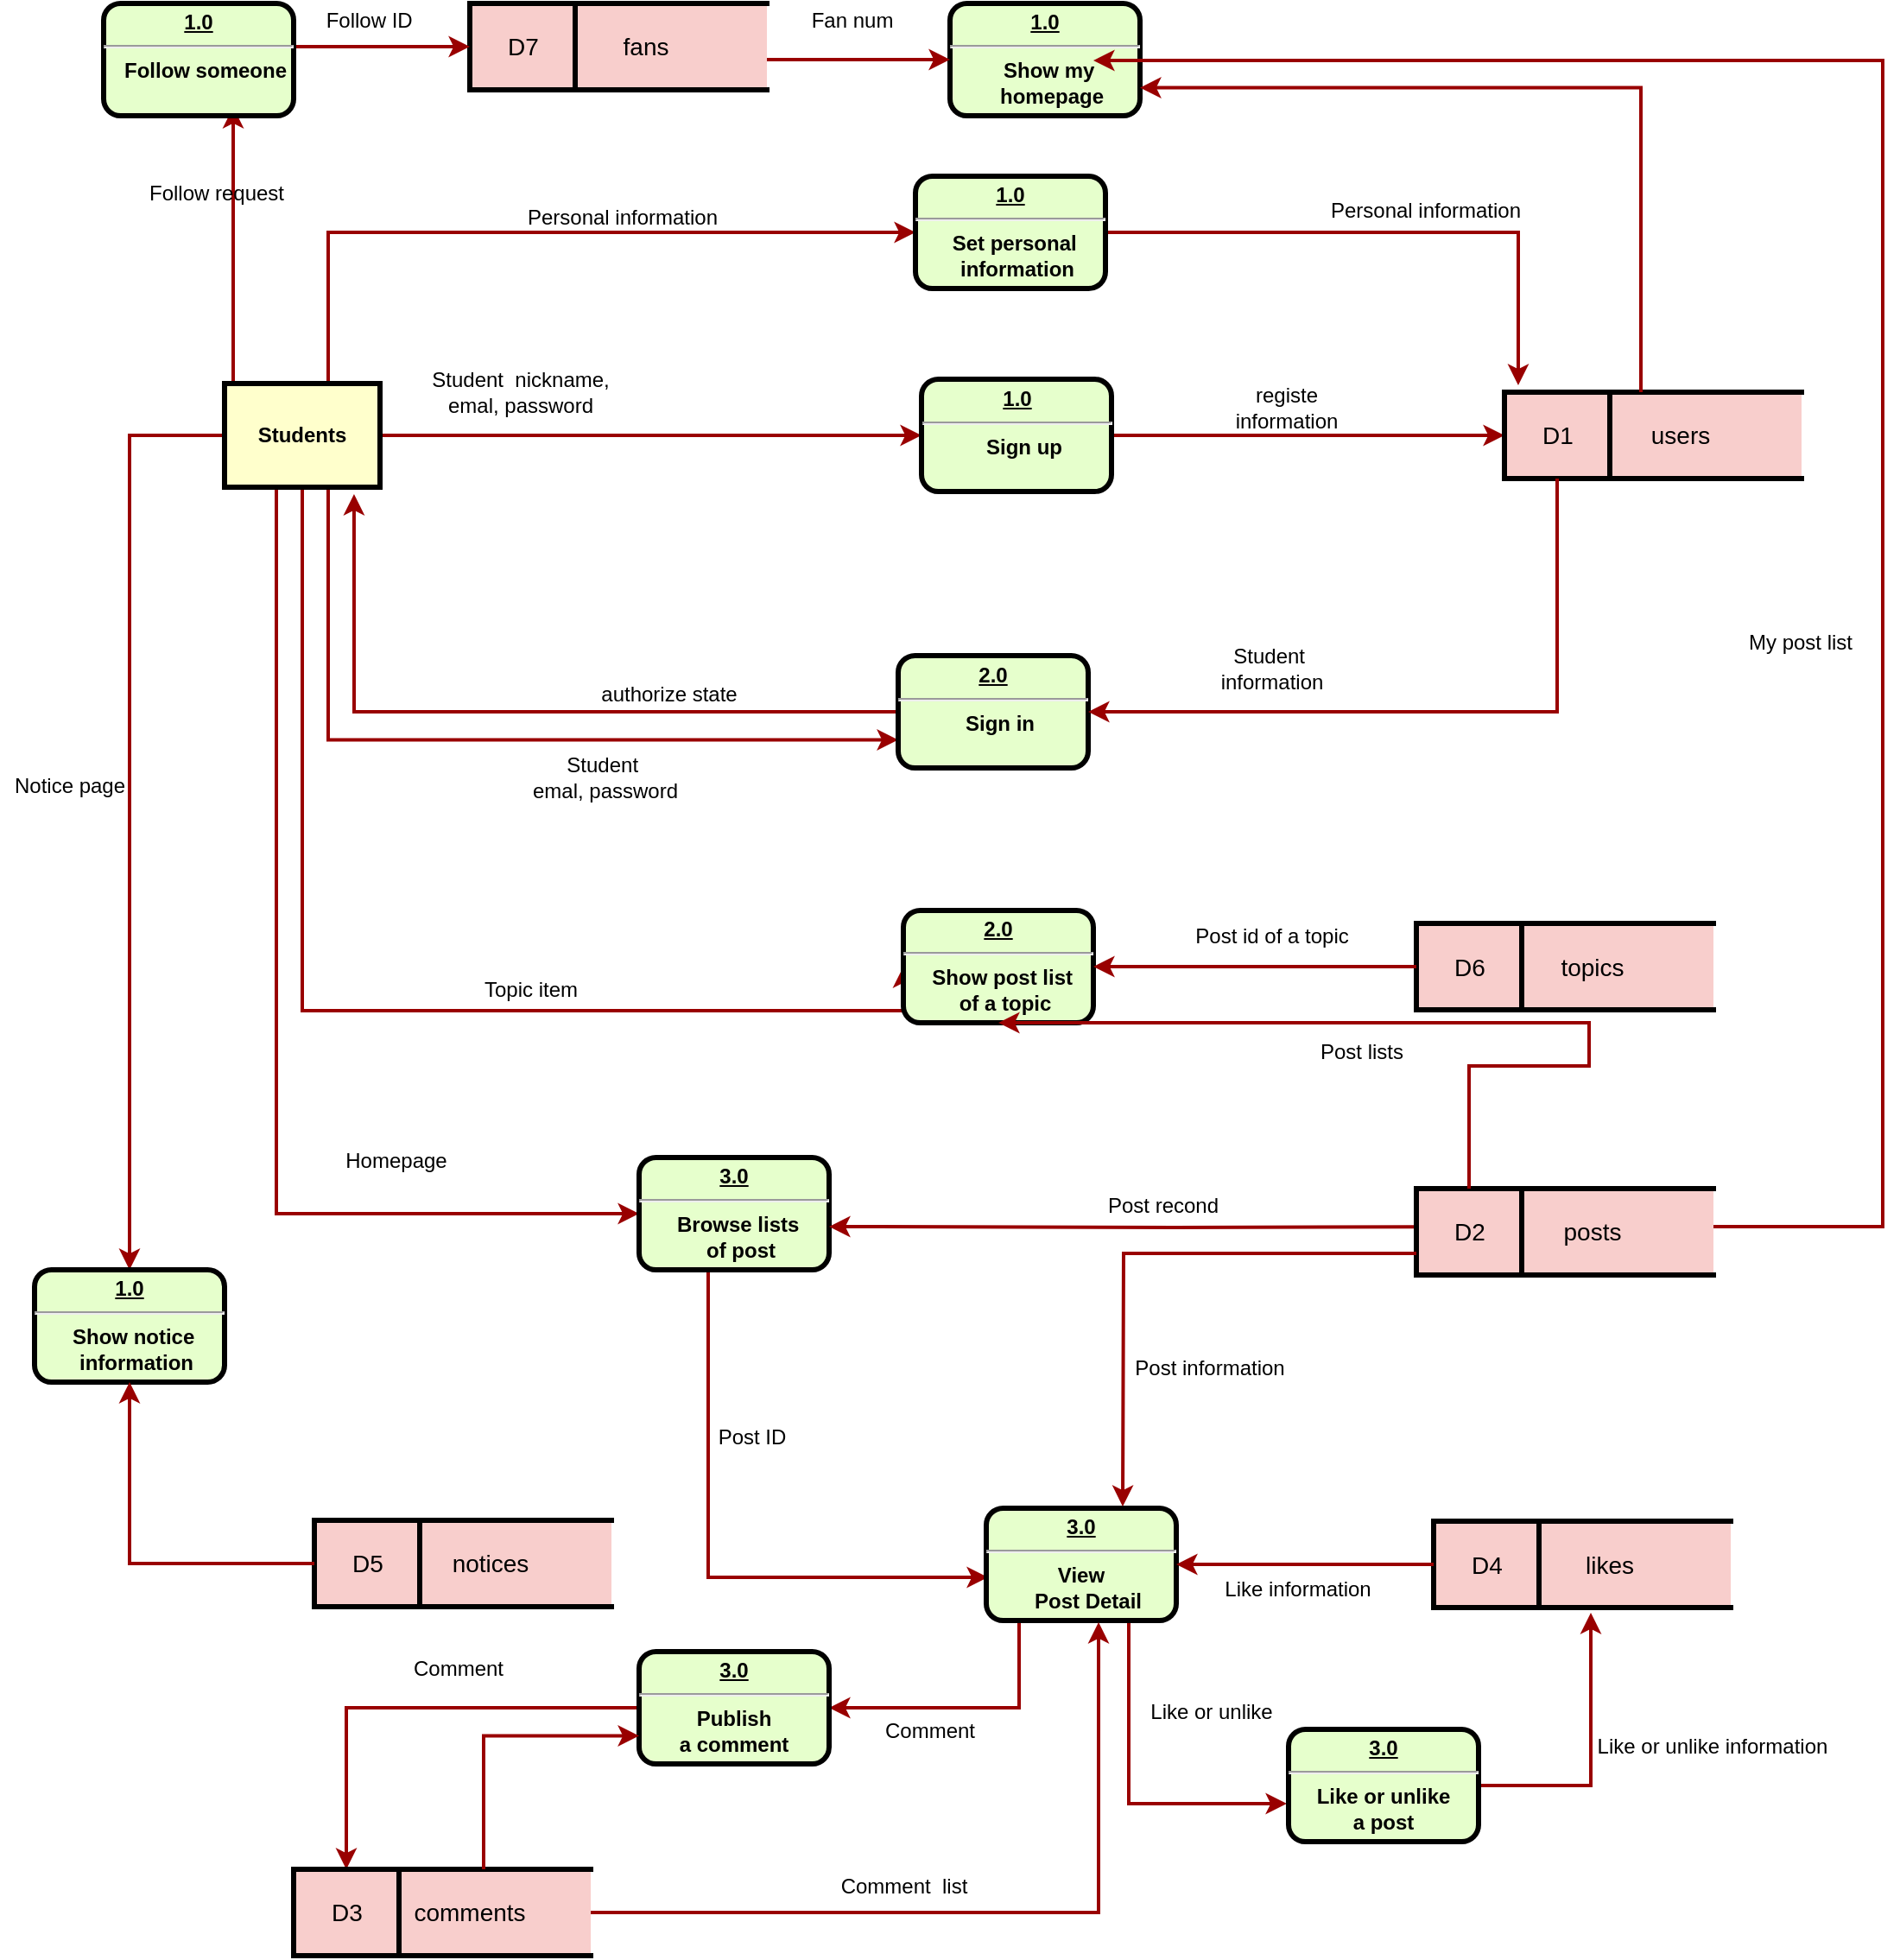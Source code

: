 <mxfile version="12.9.7" type="github">
  <diagram name="Page-1" id="c7558073-3199-34d8-9f00-42111426c3f3">
    <mxGraphModel dx="2012" dy="763" grid="1" gridSize="10" guides="1" tooltips="1" connect="1" arrows="1" fold="1" page="1" pageScale="1" pageWidth="826" pageHeight="1169" background="#ffffff" math="0" shadow="0">
      <root>
        <mxCell id="0" />
        <mxCell id="1" parent="0" />
        <mxCell id="VDi6t9ga21O5KA3M_4X4-110" style="edgeStyle=orthogonalEdgeStyle;rounded=0;orthogonalLoop=1;jettySize=auto;html=1;entryX=0;entryY=0.5;entryDx=0;entryDy=0;strokeColor=#990000;strokeWidth=2;" parent="1" source="VDi6t9ga21O5KA3M_4X4-98" target="VDi6t9ga21O5KA3M_4X4-102" edge="1">
          <mxGeometry relative="1" as="geometry" />
        </mxCell>
        <mxCell id="8fqxx7D-VvN7YInsf59q-162" style="edgeStyle=orthogonalEdgeStyle;rounded=0;orthogonalLoop=1;jettySize=auto;html=1;entryX=0;entryY=0.5;entryDx=0;entryDy=0;strokeColor=#990000;strokeWidth=2;" edge="1" parent="1" source="VDi6t9ga21O5KA3M_4X4-98" target="8fqxx7D-VvN7YInsf59q-148">
          <mxGeometry relative="1" as="geometry">
            <Array as="points">
              <mxPoint x="70" y="1391" />
            </Array>
          </mxGeometry>
        </mxCell>
        <mxCell id="8fqxx7D-VvN7YInsf59q-211" style="edgeStyle=orthogonalEdgeStyle;rounded=0;orthogonalLoop=1;jettySize=auto;html=1;entryX=0;entryY=0.5;entryDx=0;entryDy=0;strokeColor=#990000;strokeWidth=2;" edge="1" parent="1" source="VDi6t9ga21O5KA3M_4X4-98" target="8fqxx7D-VvN7YInsf59q-210">
          <mxGeometry relative="1" as="geometry">
            <Array as="points">
              <mxPoint x="100" y="823" />
            </Array>
          </mxGeometry>
        </mxCell>
        <mxCell id="8fqxx7D-VvN7YInsf59q-258" style="edgeStyle=orthogonalEdgeStyle;rounded=0;orthogonalLoop=1;jettySize=auto;html=1;entryX=0;entryY=0.5;entryDx=0;entryDy=0;strokeColor=#990000;strokeWidth=2;" edge="1" parent="1" source="VDi6t9ga21O5KA3M_4X4-98" target="8fqxx7D-VvN7YInsf59q-256">
          <mxGeometry relative="1" as="geometry">
            <Array as="points">
              <mxPoint x="85" y="1273" />
              <mxPoint x="433" y="1273" />
            </Array>
          </mxGeometry>
        </mxCell>
        <mxCell id="8fqxx7D-VvN7YInsf59q-297" style="edgeStyle=orthogonalEdgeStyle;rounded=0;orthogonalLoop=1;jettySize=auto;html=1;entryX=0.682;entryY=0.923;entryDx=0;entryDy=0;entryPerimeter=0;strokeColor=#990000;strokeWidth=2;" edge="1" parent="1" source="VDi6t9ga21O5KA3M_4X4-98" target="8fqxx7D-VvN7YInsf59q-296">
          <mxGeometry relative="1" as="geometry">
            <Array as="points">
              <mxPoint x="45" y="850" />
              <mxPoint x="45" y="850" />
            </Array>
          </mxGeometry>
        </mxCell>
        <mxCell id="8fqxx7D-VvN7YInsf59q-310" style="edgeStyle=orthogonalEdgeStyle;rounded=0;orthogonalLoop=1;jettySize=auto;html=1;entryX=0.5;entryY=0;entryDx=0;entryDy=0;strokeColor=#990000;strokeWidth=2;" edge="1" parent="1" source="VDi6t9ga21O5KA3M_4X4-98" target="8fqxx7D-VvN7YInsf59q-301">
          <mxGeometry relative="1" as="geometry">
            <Array as="points">
              <mxPoint x="-15" y="940" />
            </Array>
          </mxGeometry>
        </mxCell>
        <mxCell id="8fqxx7D-VvN7YInsf59q-315" style="edgeStyle=orthogonalEdgeStyle;rounded=0;orthogonalLoop=1;jettySize=auto;html=1;entryX=0;entryY=0.75;entryDx=0;entryDy=0;strokeColor=#990000;strokeWidth=2;" edge="1" parent="1" source="VDi6t9ga21O5KA3M_4X4-98" target="8fqxx7D-VvN7YInsf59q-140">
          <mxGeometry relative="1" as="geometry">
            <Array as="points">
              <mxPoint x="100" y="1116" />
            </Array>
          </mxGeometry>
        </mxCell>
        <mxCell id="VDi6t9ga21O5KA3M_4X4-98" value="Students" style="whiteSpace=wrap;align=center;verticalAlign=middle;fontStyle=1;strokeWidth=3;fillColor=#FFFFCC" parent="1" vertex="1">
          <mxGeometry x="40" y="910" width="90" height="60" as="geometry" />
        </mxCell>
        <mxCell id="VDi6t9ga21O5KA3M_4X4-107" style="edgeStyle=orthogonalEdgeStyle;rounded=0;orthogonalLoop=1;jettySize=auto;html=1;strokeWidth=2;strokeColor=#990000;entryX=0;entryY=0.5;entryDx=0;entryDy=0;" parent="1" source="VDi6t9ga21O5KA3M_4X4-102" edge="1" target="8fqxx7D-VvN7YInsf59q-131">
          <mxGeometry relative="1" as="geometry">
            <mxPoint x="530" y="940" as="targetPoint" />
          </mxGeometry>
        </mxCell>
        <mxCell id="VDi6t9ga21O5KA3M_4X4-102" value="&lt;p style=&quot;margin: 0px ; margin-top: 4px ; text-align: center ; text-decoration: underline&quot;&gt;&lt;strong&gt;1.0&lt;/strong&gt;&lt;/p&gt;&lt;hr&gt;&lt;p style=&quot;margin: 0px ; margin-left: 8px&quot;&gt;Sign up&lt;/p&gt;" style="verticalAlign=middle;align=center;overflow=fill;fontSize=12;fontFamily=Helvetica;html=1;rounded=1;fontStyle=1;strokeWidth=3;fillColor=#E6FFCC" parent="1" vertex="1">
          <mxGeometry x="443.5" y="907.5" width="110" height="65" as="geometry" />
        </mxCell>
        <mxCell id="VDi6t9ga21O5KA3M_4X4-106" value="Student&amp;nbsp; nickname,&lt;br&gt;emal, password" style="text;html=1;align=center;verticalAlign=middle;resizable=0;points=[];autosize=1;" parent="1" vertex="1">
          <mxGeometry x="151" y="900" width="120" height="30" as="geometry" />
        </mxCell>
        <mxCell id="8fqxx7D-VvN7YInsf59q-137" value="" style="group" vertex="1" connectable="0" parent="1">
          <mxGeometry x="781" y="915" width="172" height="50" as="geometry" />
        </mxCell>
        <mxCell id="8fqxx7D-VvN7YInsf59q-131" value="" style="rounded=0;whiteSpace=wrap;html=1;strokeColor=#000000;strokeWidth=3;fillColor=#f8cecc;" vertex="1" parent="8fqxx7D-VvN7YInsf59q-137">
          <mxGeometry width="61" height="50" as="geometry" />
        </mxCell>
        <mxCell id="8fqxx7D-VvN7YInsf59q-133" value="" style="shape=partialRectangle;whiteSpace=wrap;html=1;left=0;right=0;fillColor=#f8cecc;strokeColor=#000000;strokeWidth=3;" vertex="1" parent="8fqxx7D-VvN7YInsf59q-137">
          <mxGeometry x="52" width="120" height="50" as="geometry" />
        </mxCell>
        <mxCell id="8fqxx7D-VvN7YInsf59q-134" value="&lt;font style=&quot;font-size: 14px&quot;&gt;D1&lt;/font&gt;" style="text;html=1;strokeColor=none;fillColor=none;align=center;verticalAlign=middle;whiteSpace=wrap;rounded=0;" vertex="1" parent="8fqxx7D-VvN7YInsf59q-137">
          <mxGeometry x="11" y="16.667" width="40" height="16.667" as="geometry" />
        </mxCell>
        <mxCell id="8fqxx7D-VvN7YInsf59q-135" value="&lt;font style=&quot;font-size: 14px&quot;&gt;users&lt;/font&gt;" style="text;html=1;strokeColor=none;fillColor=none;align=center;verticalAlign=middle;whiteSpace=wrap;rounded=0;" vertex="1" parent="8fqxx7D-VvN7YInsf59q-137">
          <mxGeometry x="82" y="16.667" width="40" height="16.667" as="geometry" />
        </mxCell>
        <mxCell id="8fqxx7D-VvN7YInsf59q-136" value="" style="line;strokeWidth=3;direction=south;html=1;strokeColor=#000000;" vertex="1" parent="8fqxx7D-VvN7YInsf59q-137">
          <mxGeometry x="56" width="10" height="50" as="geometry" />
        </mxCell>
        <mxCell id="8fqxx7D-VvN7YInsf59q-138" value="registe information" style="text;html=1;strokeColor=none;fillColor=none;align=center;verticalAlign=middle;whiteSpace=wrap;rounded=0;" vertex="1" parent="1">
          <mxGeometry x="605" y="915" width="100" height="18" as="geometry" />
        </mxCell>
        <mxCell id="8fqxx7D-VvN7YInsf59q-139" style="edgeStyle=orthogonalEdgeStyle;rounded=0;orthogonalLoop=1;jettySize=auto;html=1;exitX=0.5;exitY=1;exitDx=0;exitDy=0;" edge="1" parent="1" source="VDi6t9ga21O5KA3M_4X4-102" target="VDi6t9ga21O5KA3M_4X4-102">
          <mxGeometry relative="1" as="geometry" />
        </mxCell>
        <mxCell id="8fqxx7D-VvN7YInsf59q-316" style="edgeStyle=orthogonalEdgeStyle;rounded=0;orthogonalLoop=1;jettySize=auto;html=1;entryX=0.833;entryY=1.067;entryDx=0;entryDy=0;entryPerimeter=0;strokeColor=#990000;strokeWidth=2;" edge="1" parent="1" source="8fqxx7D-VvN7YInsf59q-140" target="VDi6t9ga21O5KA3M_4X4-98">
          <mxGeometry relative="1" as="geometry" />
        </mxCell>
        <mxCell id="8fqxx7D-VvN7YInsf59q-140" value="&lt;p style=&quot;margin: 0px ; margin-top: 4px ; text-align: center ; text-decoration: underline&quot;&gt;&lt;strong&gt;2.0&lt;/strong&gt;&lt;/p&gt;&lt;hr&gt;&lt;p style=&quot;margin: 0px ; margin-left: 8px&quot;&gt;Sign in&lt;/p&gt;" style="verticalAlign=middle;align=center;overflow=fill;fontSize=12;fontFamily=Helvetica;html=1;rounded=1;fontStyle=1;strokeWidth=3;fillColor=#E6FFCC" vertex="1" parent="1">
          <mxGeometry x="430" y="1067.5" width="110" height="65" as="geometry" />
        </mxCell>
        <mxCell id="8fqxx7D-VvN7YInsf59q-143" value="Student&amp;nbsp;&lt;br&gt;emal, password" style="text;html=1;align=center;verticalAlign=middle;resizable=0;points=[];autosize=1;" vertex="1" parent="1">
          <mxGeometry x="210" y="1122.5" width="100" height="30" as="geometry" />
        </mxCell>
        <mxCell id="8fqxx7D-VvN7YInsf59q-146" value="&lt;span style=&quot;color: rgba(0 , 0 , 0 , 0) ; font-family: monospace ; font-size: 0px&quot;&gt;%3CmxGraphModel%3E%3Croot%3E%3CmxCell%20id%3D%220%22%2F%3E%3CmxCell%20id%3D%221%22%20parent%3D%220%22%2F%3E%3CmxCell%20id%3D%222%22%20value%3D%22Student%26amp%3Bnbsp%3B%26lt%3Bbr%26gt%3Bemal%2C%20password%22%20style%3D%22text%3Bhtml%3D1%3Balign%3Dcenter%3BverticalAlign%3Dmiddle%3Bresizable%3D0%3Bpoints%3D%5B%5D%3Bautosize%3D1%3B%22%20vertex%3D%221%22%20parent%3D%221%22%3E%3CmxGeometry%20x%3D%22171%22%20y%3D%221010%22%20width%3D%22100%22%20height%3D%2230%22%20as%3D%22geometry%22%2F%3E%3C%2FmxCell%3E%3C%2Froot%3E%3C%2FmxGraphModel%3E&lt;/span&gt;&lt;span style=&quot;color: rgba(0 , 0 , 0 , 0) ; font-family: monospace ; font-size: 0px&quot;&gt;%3CmxGraphModel%3E%3Croot%3E%3CmxCell%20id%3D%220%22%2F%3E%3CmxCell%20id%3D%221%22%20parent%3D%220%22%2F%3E%3CmxCell%20id%3D%222%22%20value%3D%22Student%26amp%3Bnbsp%3B%26lt%3Bbr%26gt%3Bemal%2C%20password%22%20style%3D%22text%3Bhtml%3D1%3Balign%3Dcenter%3BverticalAlign%3Dmiddle%3Bresizable%3D0%3Bpoints%3D%5B%5D%3Bautosize%3D1%3B%22%20vertex%3D%221%22%20parent%3D%221%22%3E%3CmxGeometry%20x%3D%22171%22%20y%3D%221010%22%20width%3D%22100%22%20height%3D%2230%22%20as%3D%22geometry%22%2F%3E%3C%2FmxCell%3E%3C%2Froot%3E%3C%2FmxGraphModel%3E&lt;/span&gt;" style="text;html=1;align=center;verticalAlign=middle;resizable=0;points=[];autosize=1;" vertex="1" parent="1">
          <mxGeometry x="636" y="1027" width="20" height="20" as="geometry" />
        </mxCell>
        <mxCell id="8fqxx7D-VvN7YInsf59q-147" value="Student&amp;nbsp;&lt;br&gt;information" style="text;html=1;align=center;verticalAlign=middle;resizable=0;points=[];autosize=1;" vertex="1" parent="1">
          <mxGeometry x="611" y="1060" width="70" height="30" as="geometry" />
        </mxCell>
        <mxCell id="8fqxx7D-VvN7YInsf59q-276" style="edgeStyle=orthogonalEdgeStyle;rounded=0;orthogonalLoop=1;jettySize=auto;html=1;entryX=0.009;entryY=0.615;entryDx=0;entryDy=0;entryPerimeter=0;strokeColor=#990000;strokeWidth=2;" edge="1" parent="1" source="8fqxx7D-VvN7YInsf59q-148" target="8fqxx7D-VvN7YInsf59q-171">
          <mxGeometry relative="1" as="geometry">
            <Array as="points">
              <mxPoint x="320" y="1601" />
            </Array>
          </mxGeometry>
        </mxCell>
        <mxCell id="8fqxx7D-VvN7YInsf59q-148" value="&lt;p style=&quot;margin: 0px ; margin-top: 4px ; text-align: center ; text-decoration: underline&quot;&gt;&lt;strong&gt;3.0&lt;/strong&gt;&lt;/p&gt;&lt;hr&gt;&lt;p style=&quot;margin: 0px ; margin-left: 8px&quot;&gt;Browse lists&amp;nbsp;&lt;/p&gt;&lt;p style=&quot;margin: 0px ; margin-left: 8px&quot;&gt;of post&lt;/p&gt;" style="verticalAlign=middle;align=center;overflow=fill;fontSize=12;fontFamily=Helvetica;html=1;rounded=1;fontStyle=1;strokeWidth=3;fillColor=#E6FFCC" vertex="1" parent="1">
          <mxGeometry x="280" y="1358" width="110" height="65" as="geometry" />
        </mxCell>
        <mxCell id="8fqxx7D-VvN7YInsf59q-163" style="edgeStyle=orthogonalEdgeStyle;rounded=0;orthogonalLoop=1;jettySize=auto;html=1;entryX=1;entryY=0.615;entryDx=0;entryDy=0;entryPerimeter=0;strokeColor=#990000;strokeWidth=2;" edge="1" parent="1" target="8fqxx7D-VvN7YInsf59q-148">
          <mxGeometry relative="1" as="geometry">
            <mxPoint x="790" y="1398" as="sourcePoint" />
          </mxGeometry>
        </mxCell>
        <mxCell id="8fqxx7D-VvN7YInsf59q-165" value="authorize state" style="text;html=1;align=center;verticalAlign=middle;resizable=0;points=[];autosize=1;" vertex="1" parent="1">
          <mxGeometry x="252" y="1080" width="90" height="20" as="geometry" />
        </mxCell>
        <mxCell id="8fqxx7D-VvN7YInsf59q-167" value="Homepage" style="text;html=1;align=center;verticalAlign=middle;resizable=0;points=[];autosize=1;" vertex="1" parent="1">
          <mxGeometry x="104" y="1350" width="70" height="20" as="geometry" />
        </mxCell>
        <mxCell id="8fqxx7D-VvN7YInsf59q-168" value="Post recond" style="text;html=1;align=center;verticalAlign=middle;resizable=0;points=[];autosize=1;" vertex="1" parent="1">
          <mxGeometry x="543" y="1376" width="80" height="20" as="geometry" />
        </mxCell>
        <mxCell id="8fqxx7D-VvN7YInsf59q-170" value="Post ID" style="text;html=1;align=center;verticalAlign=middle;resizable=0;points=[];autosize=1;" vertex="1" parent="1">
          <mxGeometry x="320" y="1510" width="50" height="20" as="geometry" />
        </mxCell>
        <mxCell id="8fqxx7D-VvN7YInsf59q-267" style="edgeStyle=orthogonalEdgeStyle;rounded=0;orthogonalLoop=1;jettySize=auto;html=1;strokeColor=#990000;strokeWidth=2;" edge="1" parent="1" source="8fqxx7D-VvN7YInsf59q-171" target="8fqxx7D-VvN7YInsf59q-176">
          <mxGeometry relative="1" as="geometry">
            <Array as="points">
              <mxPoint x="500" y="1650" />
              <mxPoint x="500" y="1650" />
            </Array>
          </mxGeometry>
        </mxCell>
        <mxCell id="8fqxx7D-VvN7YInsf59q-273" style="edgeStyle=orthogonalEdgeStyle;rounded=0;orthogonalLoop=1;jettySize=auto;html=1;exitX=0.75;exitY=1;exitDx=0;exitDy=0;entryX=-0.009;entryY=0.662;entryDx=0;entryDy=0;entryPerimeter=0;strokeColor=#990000;strokeWidth=2;" edge="1" parent="1" source="8fqxx7D-VvN7YInsf59q-171" target="8fqxx7D-VvN7YInsf59q-201">
          <mxGeometry relative="1" as="geometry" />
        </mxCell>
        <mxCell id="8fqxx7D-VvN7YInsf59q-171" value="&lt;p style=&quot;margin: 0px ; margin-top: 4px ; text-align: center ; text-decoration: underline&quot;&gt;&lt;strong&gt;3.0&lt;/strong&gt;&lt;/p&gt;&lt;hr&gt;&lt;strong&gt;View&lt;/strong&gt;&lt;p style=&quot;margin: 0px ; margin-left: 8px&quot;&gt;Post Detail&lt;/p&gt;" style="verticalAlign=middle;align=center;overflow=fill;fontSize=12;fontFamily=Helvetica;html=1;rounded=1;fontStyle=1;strokeWidth=3;fillColor=#E6FFCC" vertex="1" parent="1">
          <mxGeometry x="481" y="1561" width="110" height="65" as="geometry" />
        </mxCell>
        <mxCell id="8fqxx7D-VvN7YInsf59q-174" value="Post information" style="text;html=1;align=center;verticalAlign=middle;resizable=0;points=[];autosize=1;" vertex="1" parent="1">
          <mxGeometry x="560" y="1470" width="100" height="20" as="geometry" />
        </mxCell>
        <mxCell id="8fqxx7D-VvN7YInsf59q-294" style="edgeStyle=orthogonalEdgeStyle;rounded=0;orthogonalLoop=1;jettySize=auto;html=1;entryX=0.5;entryY=0;entryDx=0;entryDy=0;strokeColor=#990000;strokeWidth=2;" edge="1" parent="1" source="8fqxx7D-VvN7YInsf59q-176" target="8fqxx7D-VvN7YInsf59q-181">
          <mxGeometry relative="1" as="geometry" />
        </mxCell>
        <mxCell id="8fqxx7D-VvN7YInsf59q-176" value="&lt;p style=&quot;margin: 0px ; margin-top: 4px ; text-align: center ; text-decoration: underline&quot;&gt;&lt;strong&gt;3.0&lt;/strong&gt;&lt;/p&gt;&lt;hr&gt;&lt;strong&gt;Publish &lt;br&gt;a comment&lt;br&gt;&lt;/strong&gt;" style="verticalAlign=middle;align=center;overflow=fill;fontSize=12;fontFamily=Helvetica;html=1;rounded=1;fontStyle=1;strokeWidth=3;fillColor=#E6FFCC" vertex="1" parent="1">
          <mxGeometry x="280" y="1644" width="110" height="65" as="geometry" />
        </mxCell>
        <mxCell id="8fqxx7D-VvN7YInsf59q-178" value="" style="group" vertex="1" connectable="0" parent="1">
          <mxGeometry x="730" y="1376" width="172" height="50" as="geometry" />
        </mxCell>
        <mxCell id="8fqxx7D-VvN7YInsf59q-151" value="" style="group" vertex="1" connectable="0" parent="8fqxx7D-VvN7YInsf59q-178">
          <mxGeometry width="172" height="50" as="geometry" />
        </mxCell>
        <mxCell id="8fqxx7D-VvN7YInsf59q-152" value="" style="rounded=0;whiteSpace=wrap;html=1;strokeColor=#000000;strokeWidth=3;fillColor=#f8cecc;" vertex="1" parent="8fqxx7D-VvN7YInsf59q-151">
          <mxGeometry width="61" height="50" as="geometry" />
        </mxCell>
        <mxCell id="8fqxx7D-VvN7YInsf59q-153" value="" style="shape=partialRectangle;whiteSpace=wrap;html=1;left=0;right=0;fillColor=#f8cecc;strokeColor=#000000;strokeWidth=3;" vertex="1" parent="8fqxx7D-VvN7YInsf59q-151">
          <mxGeometry x="52" width="120" height="50" as="geometry" />
        </mxCell>
        <mxCell id="8fqxx7D-VvN7YInsf59q-154" value="&lt;font style=&quot;font-size: 14px&quot;&gt;D2&lt;/font&gt;" style="text;html=1;strokeColor=none;fillColor=none;align=center;verticalAlign=middle;whiteSpace=wrap;rounded=0;" vertex="1" parent="8fqxx7D-VvN7YInsf59q-151">
          <mxGeometry x="11" y="16.667" width="40" height="16.667" as="geometry" />
        </mxCell>
        <mxCell id="8fqxx7D-VvN7YInsf59q-155" value="&lt;span style=&quot;font-size: 14px&quot;&gt;posts&lt;/span&gt;" style="text;html=1;strokeColor=none;fillColor=none;align=center;verticalAlign=middle;whiteSpace=wrap;rounded=0;" vertex="1" parent="8fqxx7D-VvN7YInsf59q-151">
          <mxGeometry x="82" y="16.667" width="40" height="16.667" as="geometry" />
        </mxCell>
        <mxCell id="8fqxx7D-VvN7YInsf59q-156" value="" style="line;strokeWidth=3;direction=south;html=1;strokeColor=#000000;" vertex="1" parent="8fqxx7D-VvN7YInsf59q-151">
          <mxGeometry x="56" width="10" height="50" as="geometry" />
        </mxCell>
        <mxCell id="8fqxx7D-VvN7YInsf59q-188" value="Comment" style="text;html=1;align=center;verticalAlign=middle;resizable=0;points=[];autosize=1;" vertex="1" parent="1">
          <mxGeometry x="140" y="1644" width="70" height="20" as="geometry" />
        </mxCell>
        <mxCell id="8fqxx7D-VvN7YInsf59q-203" style="edgeStyle=orthogonalEdgeStyle;rounded=0;orthogonalLoop=1;jettySize=auto;html=1;entryX=0.325;entryY=1.06;entryDx=0;entryDy=0;entryPerimeter=0;strokeColor=#990000;strokeWidth=2;" edge="1" parent="1" source="8fqxx7D-VvN7YInsf59q-201" target="8fqxx7D-VvN7YInsf59q-192">
          <mxGeometry relative="1" as="geometry" />
        </mxCell>
        <mxCell id="8fqxx7D-VvN7YInsf59q-201" value="&lt;p style=&quot;margin: 0px ; margin-top: 4px ; text-align: center ; text-decoration: underline&quot;&gt;&lt;strong&gt;3.0&lt;/strong&gt;&lt;/p&gt;&lt;hr&gt;&lt;strong&gt;Like or unlike&lt;br&gt;a post&lt;br&gt;&lt;/strong&gt;" style="verticalAlign=middle;align=center;overflow=fill;fontSize=12;fontFamily=Helvetica;html=1;rounded=1;fontStyle=1;strokeWidth=3;fillColor=#E6FFCC" vertex="1" parent="1">
          <mxGeometry x="656" y="1689" width="110" height="65" as="geometry" />
        </mxCell>
        <mxCell id="8fqxx7D-VvN7YInsf59q-204" value="Like information" style="text;html=1;align=center;verticalAlign=middle;resizable=0;points=[];autosize=1;" vertex="1" parent="1">
          <mxGeometry x="611" y="1598" width="100" height="20" as="geometry" />
        </mxCell>
        <mxCell id="8fqxx7D-VvN7YInsf59q-207" value="Comment&amp;nbsp; list" style="text;html=1;align=center;verticalAlign=middle;resizable=0;points=[];autosize=1;" vertex="1" parent="1">
          <mxGeometry x="388" y="1770" width="90" height="20" as="geometry" />
        </mxCell>
        <mxCell id="8fqxx7D-VvN7YInsf59q-208" value="Like or unlike" style="text;html=1;align=center;verticalAlign=middle;resizable=0;points=[];autosize=1;" vertex="1" parent="1">
          <mxGeometry x="566" y="1669" width="90" height="20" as="geometry" />
        </mxCell>
        <mxCell id="8fqxx7D-VvN7YInsf59q-209" value="Like or unlike information" style="text;html=1;align=center;verticalAlign=middle;resizable=0;points=[];autosize=1;" vertex="1" parent="1">
          <mxGeometry x="826" y="1689" width="150" height="20" as="geometry" />
        </mxCell>
        <mxCell id="8fqxx7D-VvN7YInsf59q-215" style="edgeStyle=orthogonalEdgeStyle;rounded=0;orthogonalLoop=1;jettySize=auto;html=1;entryX=0.131;entryY=-0.08;entryDx=0;entryDy=0;strokeColor=#990000;strokeWidth=2;entryPerimeter=0;" edge="1" parent="1" source="8fqxx7D-VvN7YInsf59q-210" target="8fqxx7D-VvN7YInsf59q-131">
          <mxGeometry relative="1" as="geometry" />
        </mxCell>
        <mxCell id="8fqxx7D-VvN7YInsf59q-210" value="&lt;p style=&quot;margin: 0px ; margin-top: 4px ; text-align: center ; text-decoration: underline&quot;&gt;&lt;strong&gt;1.0&lt;/strong&gt;&lt;/p&gt;&lt;hr&gt;&lt;p style=&quot;margin: 0px ; margin-left: 8px&quot;&gt;Set personal&amp;nbsp;&lt;/p&gt;&lt;p style=&quot;margin: 0px ; margin-left: 8px&quot;&gt;information&lt;/p&gt;" style="verticalAlign=middle;align=center;overflow=fill;fontSize=12;fontFamily=Helvetica;html=1;rounded=1;fontStyle=1;strokeWidth=3;fillColor=#E6FFCC" vertex="1" parent="1">
          <mxGeometry x="440" y="790" width="110" height="65" as="geometry" />
        </mxCell>
        <mxCell id="8fqxx7D-VvN7YInsf59q-213" value="Personal information" style="text;html=1;align=center;verticalAlign=middle;resizable=0;points=[];autosize=1;" vertex="1" parent="1">
          <mxGeometry x="205" y="804" width="130" height="20" as="geometry" />
        </mxCell>
        <mxCell id="8fqxx7D-VvN7YInsf59q-216" value="Personal information" style="text;html=1;align=center;verticalAlign=middle;resizable=0;points=[];autosize=1;" vertex="1" parent="1">
          <mxGeometry x="670" y="800" width="130" height="20" as="geometry" />
        </mxCell>
        <mxCell id="8fqxx7D-VvN7YInsf59q-217" value="&lt;p style=&quot;margin: 0px ; margin-top: 4px ; text-align: center ; text-decoration: underline&quot;&gt;&lt;strong&gt;1.0&lt;/strong&gt;&lt;/p&gt;&lt;hr&gt;&lt;p style=&quot;margin: 0px ; margin-left: 8px&quot;&gt;Show my&amp;nbsp;&lt;/p&gt;&lt;p style=&quot;margin: 0px ; margin-left: 8px&quot;&gt;homepage&lt;/p&gt;" style="verticalAlign=middle;align=center;overflow=fill;fontSize=12;fontFamily=Helvetica;html=1;rounded=1;fontStyle=1;strokeWidth=3;fillColor=#E6FFCC" vertex="1" parent="1">
          <mxGeometry x="460" y="690" width="110" height="65" as="geometry" />
        </mxCell>
        <mxCell id="8fqxx7D-VvN7YInsf59q-223" value="" style="group" vertex="1" connectable="0" parent="1">
          <mxGeometry x="740" y="1568.5" width="172" height="50" as="geometry" />
        </mxCell>
        <mxCell id="8fqxx7D-VvN7YInsf59q-197" value="" style="group" vertex="1" connectable="0" parent="8fqxx7D-VvN7YInsf59q-223">
          <mxGeometry width="172" height="50" as="geometry" />
        </mxCell>
        <mxCell id="8fqxx7D-VvN7YInsf59q-189" value="" style="group" vertex="1" connectable="0" parent="8fqxx7D-VvN7YInsf59q-197">
          <mxGeometry width="172" height="50" as="geometry" />
        </mxCell>
        <mxCell id="8fqxx7D-VvN7YInsf59q-190" value="" style="group" vertex="1" connectable="0" parent="8fqxx7D-VvN7YInsf59q-189">
          <mxGeometry width="172" height="50" as="geometry" />
        </mxCell>
        <mxCell id="8fqxx7D-VvN7YInsf59q-191" value="" style="rounded=0;whiteSpace=wrap;html=1;strokeColor=#000000;strokeWidth=3;fillColor=#f8cecc;" vertex="1" parent="8fqxx7D-VvN7YInsf59q-190">
          <mxGeometry width="61" height="50" as="geometry" />
        </mxCell>
        <mxCell id="8fqxx7D-VvN7YInsf59q-192" value="" style="shape=partialRectangle;whiteSpace=wrap;html=1;left=0;right=0;fillColor=#f8cecc;strokeColor=#000000;strokeWidth=3;" vertex="1" parent="8fqxx7D-VvN7YInsf59q-190">
          <mxGeometry x="52" width="120" height="50" as="geometry" />
        </mxCell>
        <mxCell id="8fqxx7D-VvN7YInsf59q-193" value="&lt;font style=&quot;font-size: 14px&quot;&gt;D4&lt;/font&gt;" style="text;html=1;strokeColor=none;fillColor=none;align=center;verticalAlign=middle;whiteSpace=wrap;rounded=0;" vertex="1" parent="8fqxx7D-VvN7YInsf59q-190">
          <mxGeometry x="11" y="16.667" width="40" height="16.667" as="geometry" />
        </mxCell>
        <mxCell id="8fqxx7D-VvN7YInsf59q-194" value="&lt;span style=&quot;font-size: 14px&quot;&gt;likes&lt;/span&gt;" style="text;html=1;strokeColor=none;fillColor=none;align=center;verticalAlign=middle;whiteSpace=wrap;rounded=0;" vertex="1" parent="8fqxx7D-VvN7YInsf59q-190">
          <mxGeometry x="82" y="16.667" width="40" height="16.667" as="geometry" />
        </mxCell>
        <mxCell id="8fqxx7D-VvN7YInsf59q-195" value="" style="line;strokeWidth=3;direction=south;html=1;strokeColor=#000000;" vertex="1" parent="8fqxx7D-VvN7YInsf59q-190">
          <mxGeometry x="56" width="10" height="50" as="geometry" />
        </mxCell>
        <mxCell id="8fqxx7D-VvN7YInsf59q-228" value="" style="group" vertex="1" connectable="0" parent="1">
          <mxGeometry x="80" y="1770" width="172" height="50" as="geometry" />
        </mxCell>
        <mxCell id="8fqxx7D-VvN7YInsf59q-225" value="" style="group" vertex="1" connectable="0" parent="8fqxx7D-VvN7YInsf59q-228">
          <mxGeometry width="172" height="50" as="geometry" />
        </mxCell>
        <mxCell id="8fqxx7D-VvN7YInsf59q-179" value="" style="group" vertex="1" connectable="0" parent="8fqxx7D-VvN7YInsf59q-225">
          <mxGeometry width="172" height="50" as="geometry" />
        </mxCell>
        <mxCell id="8fqxx7D-VvN7YInsf59q-180" value="" style="group" vertex="1" connectable="0" parent="8fqxx7D-VvN7YInsf59q-179">
          <mxGeometry width="172" height="50" as="geometry" />
        </mxCell>
        <mxCell id="8fqxx7D-VvN7YInsf59q-181" value="" style="rounded=0;whiteSpace=wrap;html=1;strokeColor=#000000;strokeWidth=3;fillColor=#f8cecc;" vertex="1" parent="8fqxx7D-VvN7YInsf59q-180">
          <mxGeometry width="61" height="50" as="geometry" />
        </mxCell>
        <mxCell id="8fqxx7D-VvN7YInsf59q-182" value="" style="shape=partialRectangle;whiteSpace=wrap;html=1;left=0;right=0;fillColor=#f8cecc;strokeColor=#000000;strokeWidth=3;" vertex="1" parent="8fqxx7D-VvN7YInsf59q-180">
          <mxGeometry x="52" width="120" height="50" as="geometry" />
        </mxCell>
        <mxCell id="8fqxx7D-VvN7YInsf59q-183" value="&lt;font style=&quot;font-size: 14px&quot;&gt;D3&lt;/font&gt;" style="text;html=1;strokeColor=none;fillColor=none;align=center;verticalAlign=middle;whiteSpace=wrap;rounded=0;" vertex="1" parent="8fqxx7D-VvN7YInsf59q-180">
          <mxGeometry x="11" y="16.667" width="40" height="16.667" as="geometry" />
        </mxCell>
        <mxCell id="8fqxx7D-VvN7YInsf59q-184" value="&lt;span style=&quot;font-size: 14px&quot;&gt;comments&lt;/span&gt;" style="text;html=1;strokeColor=none;fillColor=none;align=center;verticalAlign=middle;whiteSpace=wrap;rounded=0;" vertex="1" parent="8fqxx7D-VvN7YInsf59q-180">
          <mxGeometry x="82" y="16.667" width="40" height="16.667" as="geometry" />
        </mxCell>
        <mxCell id="8fqxx7D-VvN7YInsf59q-185" value="" style="line;strokeWidth=3;direction=south;html=1;strokeColor=#000000;" vertex="1" parent="8fqxx7D-VvN7YInsf59q-180">
          <mxGeometry x="56" width="10" height="50" as="geometry" />
        </mxCell>
        <mxCell id="8fqxx7D-VvN7YInsf59q-229" value="Comment" style="text;html=1;align=center;verticalAlign=middle;resizable=0;points=[];autosize=1;" vertex="1" parent="1">
          <mxGeometry x="413" y="1680" width="70" height="20" as="geometry" />
        </mxCell>
        <mxCell id="8fqxx7D-VvN7YInsf59q-252" value="" style="group" vertex="1" connectable="0" parent="1">
          <mxGeometry x="182" y="690" width="172" height="50" as="geometry" />
        </mxCell>
        <mxCell id="8fqxx7D-VvN7YInsf59q-244" value="" style="group" vertex="1" connectable="0" parent="8fqxx7D-VvN7YInsf59q-252">
          <mxGeometry width="172" height="50" as="geometry" />
        </mxCell>
        <mxCell id="8fqxx7D-VvN7YInsf59q-245" value="" style="group" vertex="1" connectable="0" parent="8fqxx7D-VvN7YInsf59q-244">
          <mxGeometry width="172" height="50" as="geometry" />
        </mxCell>
        <mxCell id="8fqxx7D-VvN7YInsf59q-246" value="" style="rounded=0;whiteSpace=wrap;html=1;strokeColor=#000000;strokeWidth=3;fillColor=#f8cecc;" vertex="1" parent="8fqxx7D-VvN7YInsf59q-245">
          <mxGeometry width="61" height="50" as="geometry" />
        </mxCell>
        <mxCell id="8fqxx7D-VvN7YInsf59q-247" value="" style="shape=partialRectangle;whiteSpace=wrap;html=1;left=0;right=0;fillColor=#f8cecc;strokeColor=#000000;strokeWidth=3;" vertex="1" parent="8fqxx7D-VvN7YInsf59q-245">
          <mxGeometry x="52" width="120" height="50" as="geometry" />
        </mxCell>
        <mxCell id="8fqxx7D-VvN7YInsf59q-248" value="&lt;font style=&quot;font-size: 14px&quot;&gt;D7&lt;/font&gt;" style="text;html=1;strokeColor=none;fillColor=none;align=center;verticalAlign=middle;whiteSpace=wrap;rounded=0;" vertex="1" parent="8fqxx7D-VvN7YInsf59q-245">
          <mxGeometry x="11" y="16.667" width="40" height="16.667" as="geometry" />
        </mxCell>
        <mxCell id="8fqxx7D-VvN7YInsf59q-249" value="&lt;span style=&quot;font-size: 14px&quot;&gt;fans&lt;/span&gt;" style="text;html=1;strokeColor=none;fillColor=none;align=center;verticalAlign=middle;whiteSpace=wrap;rounded=0;" vertex="1" parent="8fqxx7D-VvN7YInsf59q-245">
          <mxGeometry x="82" y="16.667" width="40" height="16.667" as="geometry" />
        </mxCell>
        <mxCell id="8fqxx7D-VvN7YInsf59q-250" value="" style="line;strokeWidth=3;direction=south;html=1;strokeColor=#000000;" vertex="1" parent="8fqxx7D-VvN7YInsf59q-245">
          <mxGeometry x="56" width="10" height="50" as="geometry" />
        </mxCell>
        <mxCell id="8fqxx7D-VvN7YInsf59q-253" value="" style="group" vertex="1" connectable="0" parent="1">
          <mxGeometry x="730" y="1222.5" width="172" height="50" as="geometry" />
        </mxCell>
        <mxCell id="8fqxx7D-VvN7YInsf59q-230" value="" style="group" vertex="1" connectable="0" parent="8fqxx7D-VvN7YInsf59q-253">
          <mxGeometry width="172" height="50" as="geometry" />
        </mxCell>
        <mxCell id="8fqxx7D-VvN7YInsf59q-231" value="" style="group" vertex="1" connectable="0" parent="8fqxx7D-VvN7YInsf59q-230">
          <mxGeometry width="172" height="50" as="geometry" />
        </mxCell>
        <mxCell id="8fqxx7D-VvN7YInsf59q-232" value="" style="rounded=0;whiteSpace=wrap;html=1;strokeColor=#000000;strokeWidth=3;fillColor=#f8cecc;" vertex="1" parent="8fqxx7D-VvN7YInsf59q-231">
          <mxGeometry width="61" height="50" as="geometry" />
        </mxCell>
        <mxCell id="8fqxx7D-VvN7YInsf59q-233" value="" style="shape=partialRectangle;whiteSpace=wrap;html=1;left=0;right=0;fillColor=#f8cecc;strokeColor=#000000;strokeWidth=3;" vertex="1" parent="8fqxx7D-VvN7YInsf59q-231">
          <mxGeometry x="52" width="120" height="50" as="geometry" />
        </mxCell>
        <mxCell id="8fqxx7D-VvN7YInsf59q-234" value="&lt;font style=&quot;font-size: 14px&quot;&gt;D6&lt;/font&gt;" style="text;html=1;strokeColor=none;fillColor=none;align=center;verticalAlign=middle;whiteSpace=wrap;rounded=0;" vertex="1" parent="8fqxx7D-VvN7YInsf59q-231">
          <mxGeometry x="11" y="16.667" width="40" height="16.667" as="geometry" />
        </mxCell>
        <mxCell id="8fqxx7D-VvN7YInsf59q-235" value="&lt;span style=&quot;font-size: 14px&quot;&gt;topics&lt;/span&gt;" style="text;html=1;strokeColor=none;fillColor=none;align=center;verticalAlign=middle;whiteSpace=wrap;rounded=0;" vertex="1" parent="8fqxx7D-VvN7YInsf59q-231">
          <mxGeometry x="82" y="16.667" width="40" height="16.667" as="geometry" />
        </mxCell>
        <mxCell id="8fqxx7D-VvN7YInsf59q-236" value="" style="line;strokeWidth=3;direction=south;html=1;strokeColor=#000000;" vertex="1" parent="8fqxx7D-VvN7YInsf59q-231">
          <mxGeometry x="56" width="10" height="50" as="geometry" />
        </mxCell>
        <mxCell id="8fqxx7D-VvN7YInsf59q-254" value="" style="group" vertex="1" connectable="0" parent="1">
          <mxGeometry x="92" y="1568" width="172" height="50" as="geometry" />
        </mxCell>
        <mxCell id="8fqxx7D-VvN7YInsf59q-237" value="" style="group" vertex="1" connectable="0" parent="8fqxx7D-VvN7YInsf59q-254">
          <mxGeometry width="172" height="50" as="geometry" />
        </mxCell>
        <mxCell id="8fqxx7D-VvN7YInsf59q-238" value="" style="group" vertex="1" connectable="0" parent="8fqxx7D-VvN7YInsf59q-237">
          <mxGeometry width="172" height="50" as="geometry" />
        </mxCell>
        <mxCell id="8fqxx7D-VvN7YInsf59q-239" value="" style="rounded=0;whiteSpace=wrap;html=1;strokeColor=#000000;strokeWidth=3;fillColor=#f8cecc;" vertex="1" parent="8fqxx7D-VvN7YInsf59q-238">
          <mxGeometry width="61" height="50" as="geometry" />
        </mxCell>
        <mxCell id="8fqxx7D-VvN7YInsf59q-240" value="" style="shape=partialRectangle;whiteSpace=wrap;html=1;left=0;right=0;fillColor=#f8cecc;strokeColor=#000000;strokeWidth=3;" vertex="1" parent="8fqxx7D-VvN7YInsf59q-238">
          <mxGeometry x="52" width="120" height="50" as="geometry" />
        </mxCell>
        <mxCell id="8fqxx7D-VvN7YInsf59q-241" value="&lt;font style=&quot;font-size: 14px&quot;&gt;D5&lt;/font&gt;" style="text;html=1;strokeColor=none;fillColor=none;align=center;verticalAlign=middle;whiteSpace=wrap;rounded=0;" vertex="1" parent="8fqxx7D-VvN7YInsf59q-238">
          <mxGeometry x="11" y="16.667" width="40" height="16.667" as="geometry" />
        </mxCell>
        <mxCell id="8fqxx7D-VvN7YInsf59q-242" value="&lt;span style=&quot;font-size: 14px&quot;&gt;notices&lt;/span&gt;" style="text;html=1;strokeColor=none;fillColor=none;align=center;verticalAlign=middle;whiteSpace=wrap;rounded=0;" vertex="1" parent="8fqxx7D-VvN7YInsf59q-238">
          <mxGeometry x="82" y="16.667" width="40" height="16.667" as="geometry" />
        </mxCell>
        <mxCell id="8fqxx7D-VvN7YInsf59q-243" value="" style="line;strokeWidth=3;direction=south;html=1;strokeColor=#000000;" vertex="1" parent="8fqxx7D-VvN7YInsf59q-238">
          <mxGeometry x="56" width="10" height="50" as="geometry" />
        </mxCell>
        <mxCell id="8fqxx7D-VvN7YInsf59q-256" value="&lt;p style=&quot;margin: 0px ; margin-top: 4px ; text-align: center ; text-decoration: underline&quot;&gt;&lt;strong&gt;2.0&lt;/strong&gt;&lt;/p&gt;&lt;hr&gt;&lt;p style=&quot;margin: 0px ; margin-left: 8px&quot;&gt;Show post list&amp;nbsp;&lt;/p&gt;&lt;p style=&quot;margin: 0px ; margin-left: 8px&quot;&gt;of a topic&lt;/p&gt;" style="verticalAlign=middle;align=center;overflow=fill;fontSize=12;fontFamily=Helvetica;html=1;rounded=1;fontStyle=1;strokeWidth=3;fillColor=#E6FFCC" vertex="1" parent="1">
          <mxGeometry x="433" y="1215" width="110" height="65" as="geometry" />
        </mxCell>
        <mxCell id="8fqxx7D-VvN7YInsf59q-257" style="edgeStyle=orthogonalEdgeStyle;rounded=0;orthogonalLoop=1;jettySize=auto;html=1;strokeColor=#990000;strokeWidth=2;" edge="1" parent="1" source="8fqxx7D-VvN7YInsf59q-232" target="8fqxx7D-VvN7YInsf59q-256">
          <mxGeometry relative="1" as="geometry" />
        </mxCell>
        <mxCell id="8fqxx7D-VvN7YInsf59q-259" value="Topic item" style="text;html=1;align=center;verticalAlign=middle;resizable=0;points=[];autosize=1;" vertex="1" parent="1">
          <mxGeometry x="182" y="1251" width="70" height="20" as="geometry" />
        </mxCell>
        <mxCell id="8fqxx7D-VvN7YInsf59q-260" value="Post id of a topic" style="text;html=1;align=center;verticalAlign=middle;resizable=0;points=[];autosize=1;" vertex="1" parent="1">
          <mxGeometry x="596" y="1220" width="100" height="20" as="geometry" />
        </mxCell>
        <mxCell id="8fqxx7D-VvN7YInsf59q-261" style="edgeStyle=orthogonalEdgeStyle;rounded=0;orthogonalLoop=1;jettySize=auto;html=1;entryX=0.5;entryY=1;entryDx=0;entryDy=0;strokeColor=#990000;strokeWidth=2;" edge="1" parent="1" source="8fqxx7D-VvN7YInsf59q-152" target="8fqxx7D-VvN7YInsf59q-256">
          <mxGeometry relative="1" as="geometry">
            <Array as="points">
              <mxPoint x="830" y="1305" />
            </Array>
          </mxGeometry>
        </mxCell>
        <mxCell id="8fqxx7D-VvN7YInsf59q-263" value="Post lists" style="text;html=1;align=center;verticalAlign=middle;resizable=0;points=[];autosize=1;" vertex="1" parent="1">
          <mxGeometry x="668" y="1287" width="60" height="20" as="geometry" />
        </mxCell>
        <mxCell id="8fqxx7D-VvN7YInsf59q-277" style="edgeStyle=orthogonalEdgeStyle;rounded=0;orthogonalLoop=1;jettySize=auto;html=1;strokeColor=#990000;strokeWidth=2;" edge="1" parent="1" source="8fqxx7D-VvN7YInsf59q-153">
          <mxGeometry relative="1" as="geometry">
            <mxPoint x="543" y="723" as="targetPoint" />
            <Array as="points">
              <mxPoint x="1000" y="1398" />
              <mxPoint x="1000" y="723" />
              <mxPoint x="543" y="723" />
            </Array>
          </mxGeometry>
        </mxCell>
        <mxCell id="8fqxx7D-VvN7YInsf59q-278" style="edgeStyle=orthogonalEdgeStyle;rounded=0;orthogonalLoop=1;jettySize=auto;html=1;entryX=1;entryY=0.75;entryDx=0;entryDy=0;strokeColor=#990000;strokeWidth=2;" edge="1" parent="1" source="8fqxx7D-VvN7YInsf59q-133" target="8fqxx7D-VvN7YInsf59q-217">
          <mxGeometry relative="1" as="geometry">
            <Array as="points">
              <mxPoint x="860" y="739" />
            </Array>
          </mxGeometry>
        </mxCell>
        <mxCell id="8fqxx7D-VvN7YInsf59q-283" value="My post list" style="text;html=1;align=center;verticalAlign=middle;resizable=0;points=[];autosize=1;" vertex="1" parent="1">
          <mxGeometry x="912" y="1050" width="80" height="20" as="geometry" />
        </mxCell>
        <mxCell id="8fqxx7D-VvN7YInsf59q-284" style="edgeStyle=orthogonalEdgeStyle;rounded=0;orthogonalLoop=1;jettySize=auto;html=1;entryX=0;entryY=0.5;entryDx=0;entryDy=0;strokeColor=#990000;strokeWidth=2;" edge="1" parent="1" source="8fqxx7D-VvN7YInsf59q-247" target="8fqxx7D-VvN7YInsf59q-217">
          <mxGeometry relative="1" as="geometry">
            <Array as="points">
              <mxPoint x="398" y="723" />
            </Array>
          </mxGeometry>
        </mxCell>
        <mxCell id="8fqxx7D-VvN7YInsf59q-285" value="Fan num" style="text;html=1;align=center;verticalAlign=middle;resizable=0;points=[];autosize=1;" vertex="1" parent="1">
          <mxGeometry x="373" y="690" width="60" height="20" as="geometry" />
        </mxCell>
        <mxCell id="8fqxx7D-VvN7YInsf59q-288" style="edgeStyle=orthogonalEdgeStyle;rounded=0;orthogonalLoop=1;jettySize=auto;html=1;exitX=0;exitY=0.75;exitDx=0;exitDy=0;strokeColor=#990000;strokeWidth=2;" edge="1" parent="1" source="8fqxx7D-VvN7YInsf59q-152">
          <mxGeometry relative="1" as="geometry">
            <mxPoint x="560" y="1560" as="targetPoint" />
          </mxGeometry>
        </mxCell>
        <mxCell id="8fqxx7D-VvN7YInsf59q-291" style="edgeStyle=orthogonalEdgeStyle;rounded=0;orthogonalLoop=1;jettySize=auto;html=1;entryX=1;entryY=0.5;entryDx=0;entryDy=0;strokeColor=#990000;strokeWidth=2;" edge="1" parent="1" source="8fqxx7D-VvN7YInsf59q-191" target="8fqxx7D-VvN7YInsf59q-171">
          <mxGeometry relative="1" as="geometry" />
        </mxCell>
        <mxCell id="8fqxx7D-VvN7YInsf59q-292" style="edgeStyle=orthogonalEdgeStyle;rounded=0;orthogonalLoop=1;jettySize=auto;html=1;entryX=0.591;entryY=1.015;entryDx=0;entryDy=0;entryPerimeter=0;strokeColor=#990000;strokeWidth=2;" edge="1" parent="1" source="8fqxx7D-VvN7YInsf59q-182" target="8fqxx7D-VvN7YInsf59q-171">
          <mxGeometry relative="1" as="geometry" />
        </mxCell>
        <mxCell id="8fqxx7D-VvN7YInsf59q-295" style="edgeStyle=orthogonalEdgeStyle;rounded=0;orthogonalLoop=1;jettySize=auto;html=1;entryX=0;entryY=0.75;entryDx=0;entryDy=0;strokeColor=#990000;strokeWidth=2;" edge="1" parent="1" source="8fqxx7D-VvN7YInsf59q-182" target="8fqxx7D-VvN7YInsf59q-176">
          <mxGeometry relative="1" as="geometry">
            <Array as="points">
              <mxPoint x="190" y="1693" />
            </Array>
          </mxGeometry>
        </mxCell>
        <mxCell id="8fqxx7D-VvN7YInsf59q-298" style="edgeStyle=orthogonalEdgeStyle;rounded=0;orthogonalLoop=1;jettySize=auto;html=1;entryX=0;entryY=0.5;entryDx=0;entryDy=0;strokeColor=#990000;strokeWidth=2;" edge="1" parent="1" source="8fqxx7D-VvN7YInsf59q-296" target="8fqxx7D-VvN7YInsf59q-246">
          <mxGeometry relative="1" as="geometry">
            <Array as="points">
              <mxPoint x="150" y="715" />
              <mxPoint x="150" y="715" />
            </Array>
          </mxGeometry>
        </mxCell>
        <mxCell id="8fqxx7D-VvN7YInsf59q-296" value="&lt;p style=&quot;margin: 0px ; margin-top: 4px ; text-align: center ; text-decoration: underline&quot;&gt;&lt;strong&gt;1.0&lt;/strong&gt;&lt;/p&gt;&lt;hr&gt;&lt;p style=&quot;margin: 0px ; margin-left: 8px&quot;&gt;Follow someone&lt;/p&gt;" style="verticalAlign=middle;align=center;overflow=fill;fontSize=12;fontFamily=Helvetica;html=1;rounded=1;fontStyle=1;strokeWidth=3;fillColor=#E6FFCC" vertex="1" parent="1">
          <mxGeometry x="-30" y="690" width="110" height="65" as="geometry" />
        </mxCell>
        <mxCell id="8fqxx7D-VvN7YInsf59q-299" value="Follow ID&amp;nbsp;" style="text;html=1;align=center;verticalAlign=middle;resizable=0;points=[];autosize=1;" vertex="1" parent="1">
          <mxGeometry x="90" y="690" width="70" height="20" as="geometry" />
        </mxCell>
        <mxCell id="8fqxx7D-VvN7YInsf59q-300" value="Follow request" style="text;html=1;align=center;verticalAlign=middle;resizable=0;points=[];autosize=1;" vertex="1" parent="1">
          <mxGeometry x="-10" y="790" width="90" height="20" as="geometry" />
        </mxCell>
        <mxCell id="8fqxx7D-VvN7YInsf59q-301" value="&lt;p style=&quot;margin: 0px ; margin-top: 4px ; text-align: center ; text-decoration: underline&quot;&gt;&lt;strong&gt;1.0&lt;/strong&gt;&lt;/p&gt;&lt;hr&gt;&lt;p style=&quot;margin: 0px ; margin-left: 8px&quot;&gt;Show notice&amp;nbsp;&lt;/p&gt;&lt;p style=&quot;margin: 0px ; margin-left: 8px&quot;&gt;information&lt;/p&gt;" style="verticalAlign=middle;align=center;overflow=fill;fontSize=12;fontFamily=Helvetica;html=1;rounded=1;fontStyle=1;strokeWidth=3;fillColor=#E6FFCC" vertex="1" parent="1">
          <mxGeometry x="-70" y="1423" width="110" height="65" as="geometry" />
        </mxCell>
        <mxCell id="8fqxx7D-VvN7YInsf59q-307" style="edgeStyle=orthogonalEdgeStyle;rounded=0;orthogonalLoop=1;jettySize=auto;html=1;entryX=0.5;entryY=1;entryDx=0;entryDy=0;strokeColor=#990000;strokeWidth=2;" edge="1" parent="1" source="8fqxx7D-VvN7YInsf59q-239" target="8fqxx7D-VvN7YInsf59q-301">
          <mxGeometry relative="1" as="geometry" />
        </mxCell>
        <mxCell id="8fqxx7D-VvN7YInsf59q-311" value="Notice page" style="text;html=1;align=center;verticalAlign=middle;resizable=0;points=[];autosize=1;" vertex="1" parent="1">
          <mxGeometry x="-90" y="1132.5" width="80" height="20" as="geometry" />
        </mxCell>
        <mxCell id="8fqxx7D-VvN7YInsf59q-312" style="edgeStyle=orthogonalEdgeStyle;rounded=0;orthogonalLoop=1;jettySize=auto;html=1;exitX=0.5;exitY=1;exitDx=0;exitDy=0;entryX=1;entryY=0.5;entryDx=0;entryDy=0;strokeColor=#990000;strokeWidth=2;" edge="1" parent="1" source="8fqxx7D-VvN7YInsf59q-131" target="8fqxx7D-VvN7YInsf59q-140">
          <mxGeometry relative="1" as="geometry" />
        </mxCell>
      </root>
    </mxGraphModel>
  </diagram>
</mxfile>
